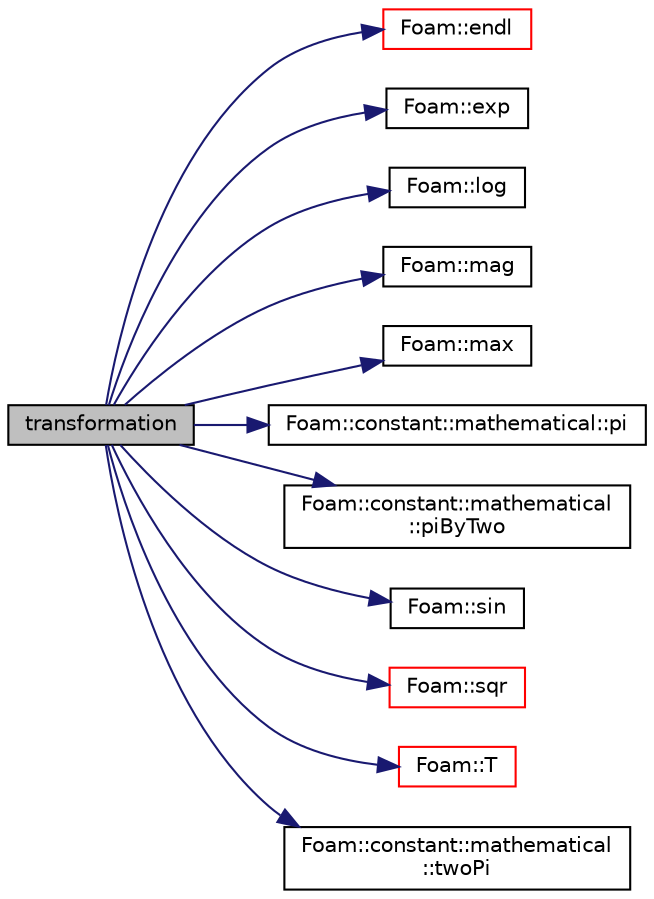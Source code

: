 digraph "transformation"
{
  bgcolor="transparent";
  edge [fontname="Helvetica",fontsize="10",labelfontname="Helvetica",labelfontsize="10"];
  node [fontname="Helvetica",fontsize="10",shape=record];
  rankdir="LR";
  Node81 [label="transformation",height=0.2,width=0.4,color="black", fillcolor="grey75", style="filled", fontcolor="black"];
  Node81 -> Node82 [color="midnightblue",fontsize="10",style="solid",fontname="Helvetica"];
  Node82 [label="Foam::endl",height=0.2,width=0.4,color="red",URL="$a21851.html#a2db8fe02a0d3909e9351bb4275b23ce4",tooltip="Add newline and flush stream. "];
  Node81 -> Node84 [color="midnightblue",fontsize="10",style="solid",fontname="Helvetica"];
  Node84 [label="Foam::exp",height=0.2,width=0.4,color="black",URL="$a21851.html#a12bca6c677fcf0977532179c3cb9bb89"];
  Node81 -> Node85 [color="midnightblue",fontsize="10",style="solid",fontname="Helvetica"];
  Node85 [label="Foam::log",height=0.2,width=0.4,color="black",URL="$a21851.html#a6e89590da9859ad497977e08f110d4b5"];
  Node81 -> Node86 [color="midnightblue",fontsize="10",style="solid",fontname="Helvetica"];
  Node86 [label="Foam::mag",height=0.2,width=0.4,color="black",URL="$a21851.html#a929da2a3fdcf3dacbbe0487d3a330dae"];
  Node81 -> Node87 [color="midnightblue",fontsize="10",style="solid",fontname="Helvetica"];
  Node87 [label="Foam::max",height=0.2,width=0.4,color="black",URL="$a21851.html#ac993e906cf2774ae77e666bc24e81733"];
  Node81 -> Node88 [color="midnightblue",fontsize="10",style="solid",fontname="Helvetica"];
  Node88 [label="Foam::constant::mathematical::pi",height=0.2,width=0.4,color="black",URL="$a21892.html#a731b8788a4c01586c35266c7ca4fed04"];
  Node81 -> Node89 [color="midnightblue",fontsize="10",style="solid",fontname="Helvetica"];
  Node89 [label="Foam::constant::mathematical\l::piByTwo",height=0.2,width=0.4,color="black",URL="$a21892.html#a63ba3cd9aa9e4a07b53a7c13ae0b7415"];
  Node81 -> Node90 [color="midnightblue",fontsize="10",style="solid",fontname="Helvetica"];
  Node90 [label="Foam::sin",height=0.2,width=0.4,color="black",URL="$a21851.html#a4517d680df5510934705011b30dcefa6"];
  Node81 -> Node91 [color="midnightblue",fontsize="10",style="solid",fontname="Helvetica"];
  Node91 [label="Foam::sqr",height=0.2,width=0.4,color="red",URL="$a21851.html#a277dc11c581d53826ab5090b08f3b17b"];
  Node81 -> Node95 [color="midnightblue",fontsize="10",style="solid",fontname="Helvetica"];
  Node95 [label="Foam::T",height=0.2,width=0.4,color="red",URL="$a21851.html#ae57fda0abb14bb0944947c463c6e09d4"];
  Node81 -> Node97 [color="midnightblue",fontsize="10",style="solid",fontname="Helvetica"];
  Node97 [label="Foam::constant::mathematical\l::twoPi",height=0.2,width=0.4,color="black",URL="$a21892.html#a7574b446d33e802339e1708574670c00"];
}
